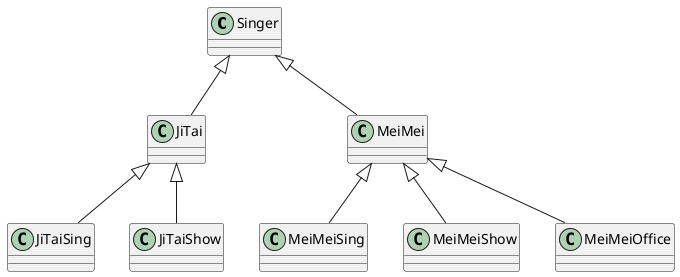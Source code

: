 @startuml

class Singer
class JiTai
class MeiMei
class JiTaiSing
class MeiMeiSing
class JiTaiShow
class MeiMeiShow
class MeiMeiOffice

Singer <|-- JiTai
Singer <|-- MeiMei
JiTai <|-- JiTaiSing
JiTai <|-- JiTaiShow
MeiMei <|-- MeiMeiSing
MeiMei <|-- MeiMeiShow
MeiMei <|-- MeiMeiOffice

@enduml